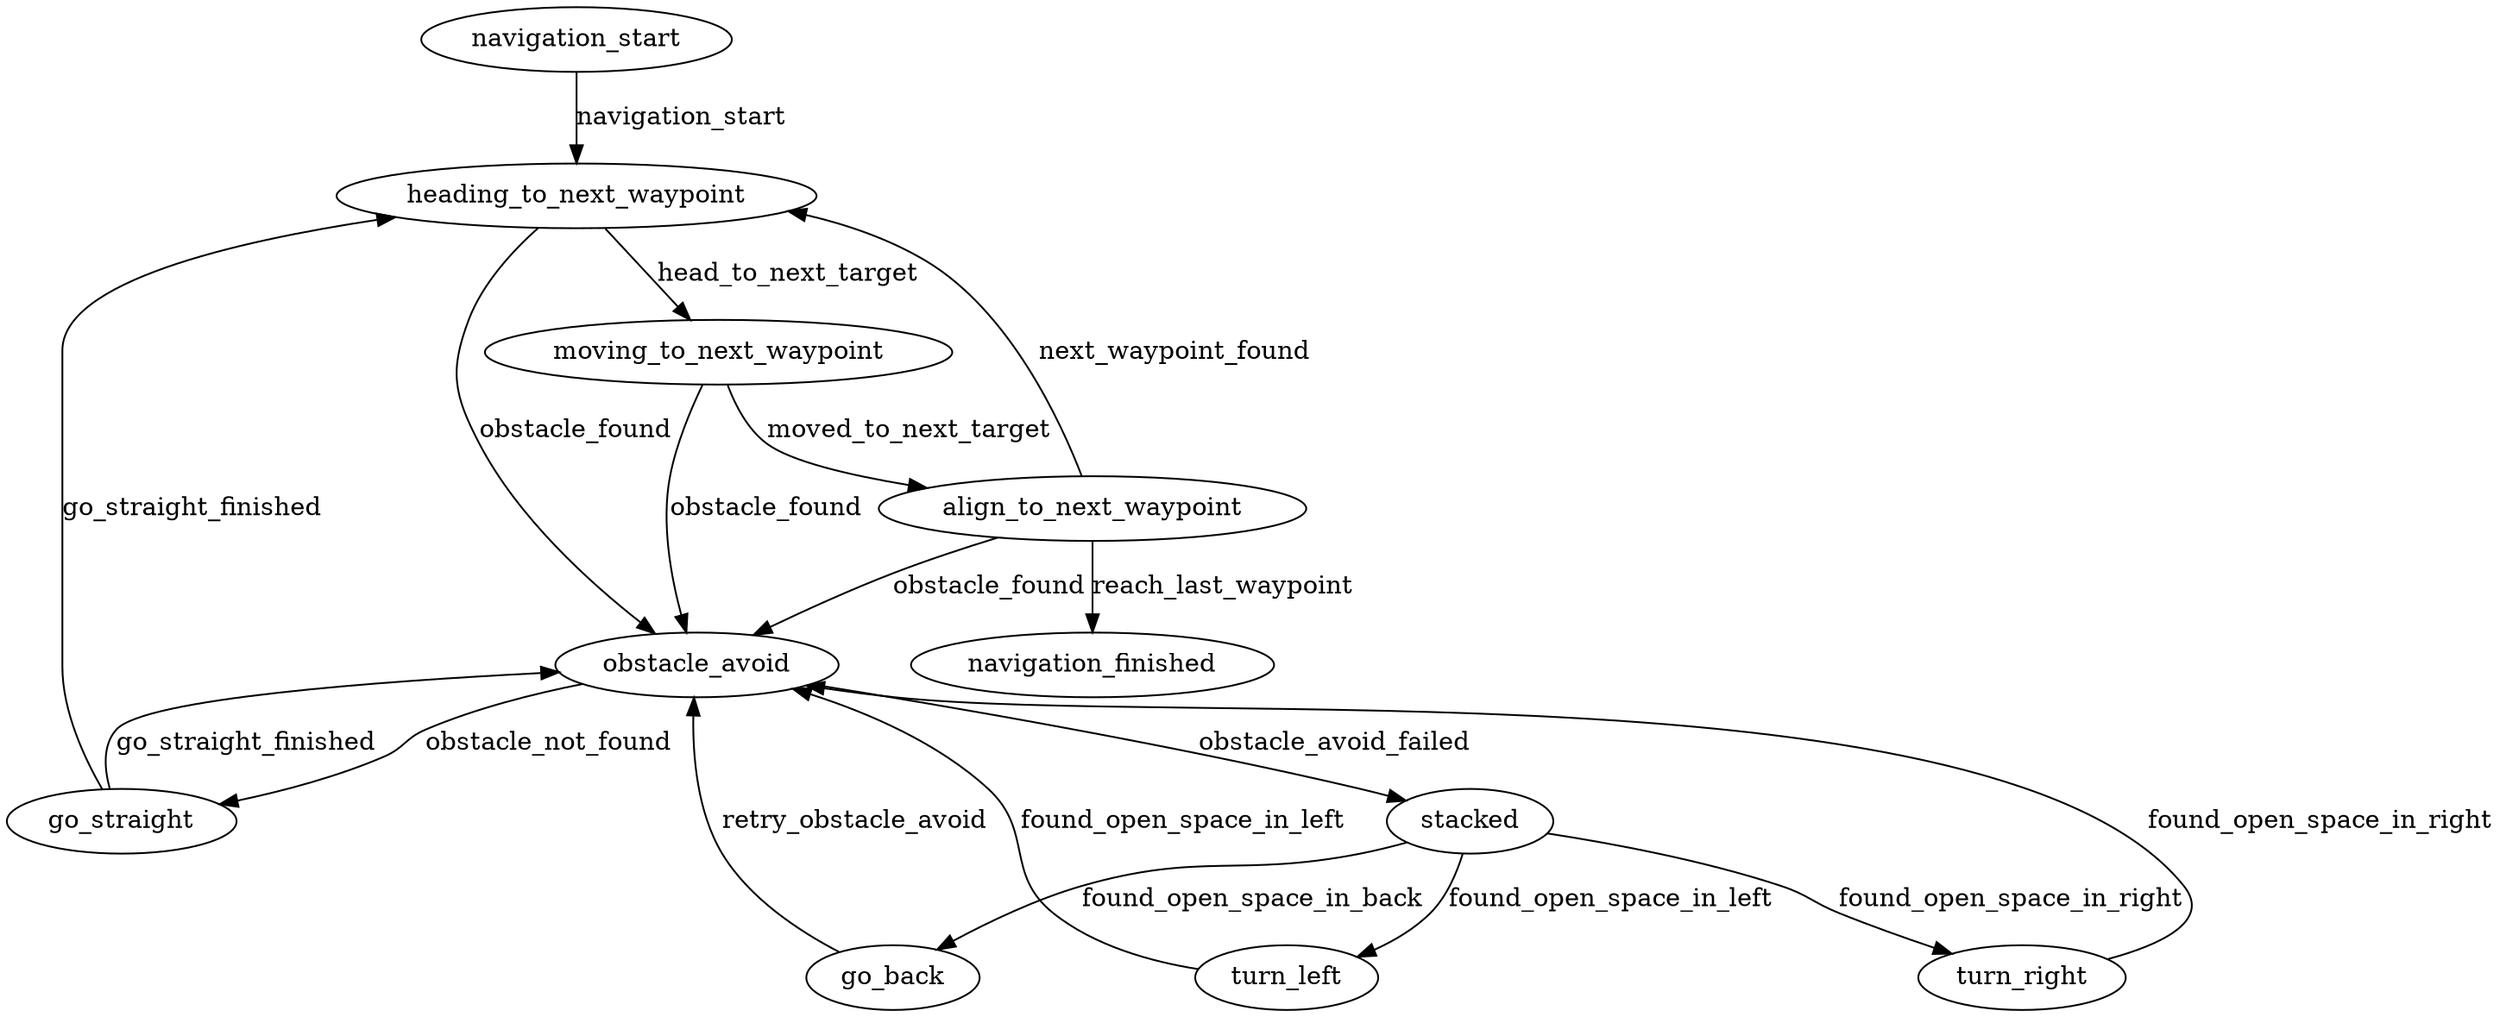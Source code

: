 digraph G {
0[label=navigation_start];
1[label=heading_to_next_waypoint];
2[label=moving_to_next_waypoint];
3[label=obstacle_avoid];
4[label=align_to_next_waypoint];
5[label=go_straight];
6[label=stacked];
7[label=go_back];
8[label=turn_right];
9[label=turn_left];
10[label=navigation_finished];
0->1 [label=navigation_start];
1->2 [label=head_to_next_target];
1->3 [label=obstacle_found];
2->4 [label=moved_to_next_target];
2->3 [label=obstacle_found];
3->5 [label=obstacle_not_found];
3->6 [label=obstacle_avoid_failed];
6->7 [label=found_open_space_in_back];
6->8 [label=found_open_space_in_right];
6->9 [label=found_open_space_in_left];
7->3 [label=retry_obstacle_avoid];
8->3 [label=found_open_space_in_right];
9->3 [label=found_open_space_in_left];
5->1 [label=go_straight_finished];
5->3 [label=go_straight_finished];
4->3 [label=obstacle_found];
4->1 [label=next_waypoint_found];
4->10 [label=reach_last_waypoint];
}
